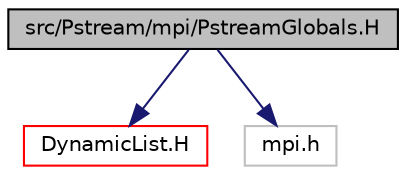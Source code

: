 digraph "src/Pstream/mpi/PstreamGlobals.H"
{
  bgcolor="transparent";
  edge [fontname="Helvetica",fontsize="10",labelfontname="Helvetica",labelfontsize="10"];
  node [fontname="Helvetica",fontsize="10",shape=record];
  Node0 [label="src/Pstream/mpi/PstreamGlobals.H",height=0.2,width=0.4,color="black", fillcolor="grey75", style="filled", fontcolor="black"];
  Node0 -> Node1 [color="midnightblue",fontsize="10",style="solid",fontname="Helvetica"];
  Node1 [label="DynamicList.H",height=0.2,width=0.4,color="red",URL="$a09335.html"];
  Node0 -> Node64 [color="midnightblue",fontsize="10",style="solid",fontname="Helvetica"];
  Node64 [label="mpi.h",height=0.2,width=0.4,color="grey75"];
}

